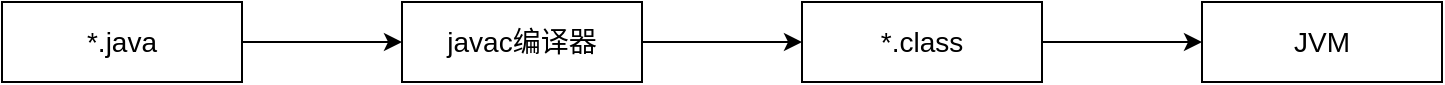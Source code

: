 <mxfile version="14.6.13" type="device"><diagram id="_TB6eC9ovaUU4sbuddUo" name="第 1 页"><mxGraphModel dx="920" dy="585" grid="1" gridSize="10" guides="1" tooltips="1" connect="1" arrows="1" fold="1" page="1" pageScale="1" pageWidth="200000" pageHeight="200000" math="0" shadow="0"><root><mxCell id="0"/><mxCell id="1" parent="0"/><mxCell id="Np3zy3J8d-XChV8JWles-6" style="edgeStyle=orthogonalEdgeStyle;rounded=0;orthogonalLoop=1;jettySize=auto;html=1;entryX=0;entryY=0.5;entryDx=0;entryDy=0;" edge="1" parent="1" source="Np3zy3J8d-XChV8JWles-1" target="Np3zy3J8d-XChV8JWles-2"><mxGeometry relative="1" as="geometry"/></mxCell><mxCell id="Np3zy3J8d-XChV8JWles-1" value="&lt;font style=&quot;font-size: 14px&quot;&gt;*.java&lt;/font&gt;" style="rounded=0;whiteSpace=wrap;html=1;" vertex="1" parent="1"><mxGeometry x="160" y="160" width="120" height="40" as="geometry"/></mxCell><mxCell id="Np3zy3J8d-XChV8JWles-7" style="edgeStyle=orthogonalEdgeStyle;rounded=0;orthogonalLoop=1;jettySize=auto;html=1;entryX=0;entryY=0.5;entryDx=0;entryDy=0;" edge="1" parent="1" source="Np3zy3J8d-XChV8JWles-2" target="Np3zy3J8d-XChV8JWles-3"><mxGeometry relative="1" as="geometry"/></mxCell><mxCell id="Np3zy3J8d-XChV8JWles-2" value="&lt;span style=&quot;font-size: 14px&quot;&gt;javac编译器&lt;/span&gt;" style="rounded=0;whiteSpace=wrap;html=1;" vertex="1" parent="1"><mxGeometry x="360" y="160" width="120" height="40" as="geometry"/></mxCell><mxCell id="Np3zy3J8d-XChV8JWles-8" style="edgeStyle=orthogonalEdgeStyle;rounded=0;orthogonalLoop=1;jettySize=auto;html=1;entryX=0;entryY=0.5;entryDx=0;entryDy=0;" edge="1" parent="1" source="Np3zy3J8d-XChV8JWles-3" target="Np3zy3J8d-XChV8JWles-4"><mxGeometry relative="1" as="geometry"/></mxCell><mxCell id="Np3zy3J8d-XChV8JWles-3" value="&lt;span style=&quot;font-size: 14px&quot;&gt;*.class&lt;/span&gt;" style="rounded=0;whiteSpace=wrap;html=1;" vertex="1" parent="1"><mxGeometry x="560" y="160" width="120" height="40" as="geometry"/></mxCell><mxCell id="Np3zy3J8d-XChV8JWles-4" value="&lt;span style=&quot;font-size: 14px&quot;&gt;JVM&lt;/span&gt;" style="rounded=0;whiteSpace=wrap;html=1;" vertex="1" parent="1"><mxGeometry x="760" y="160" width="120" height="40" as="geometry"/></mxCell></root></mxGraphModel></diagram></mxfile>